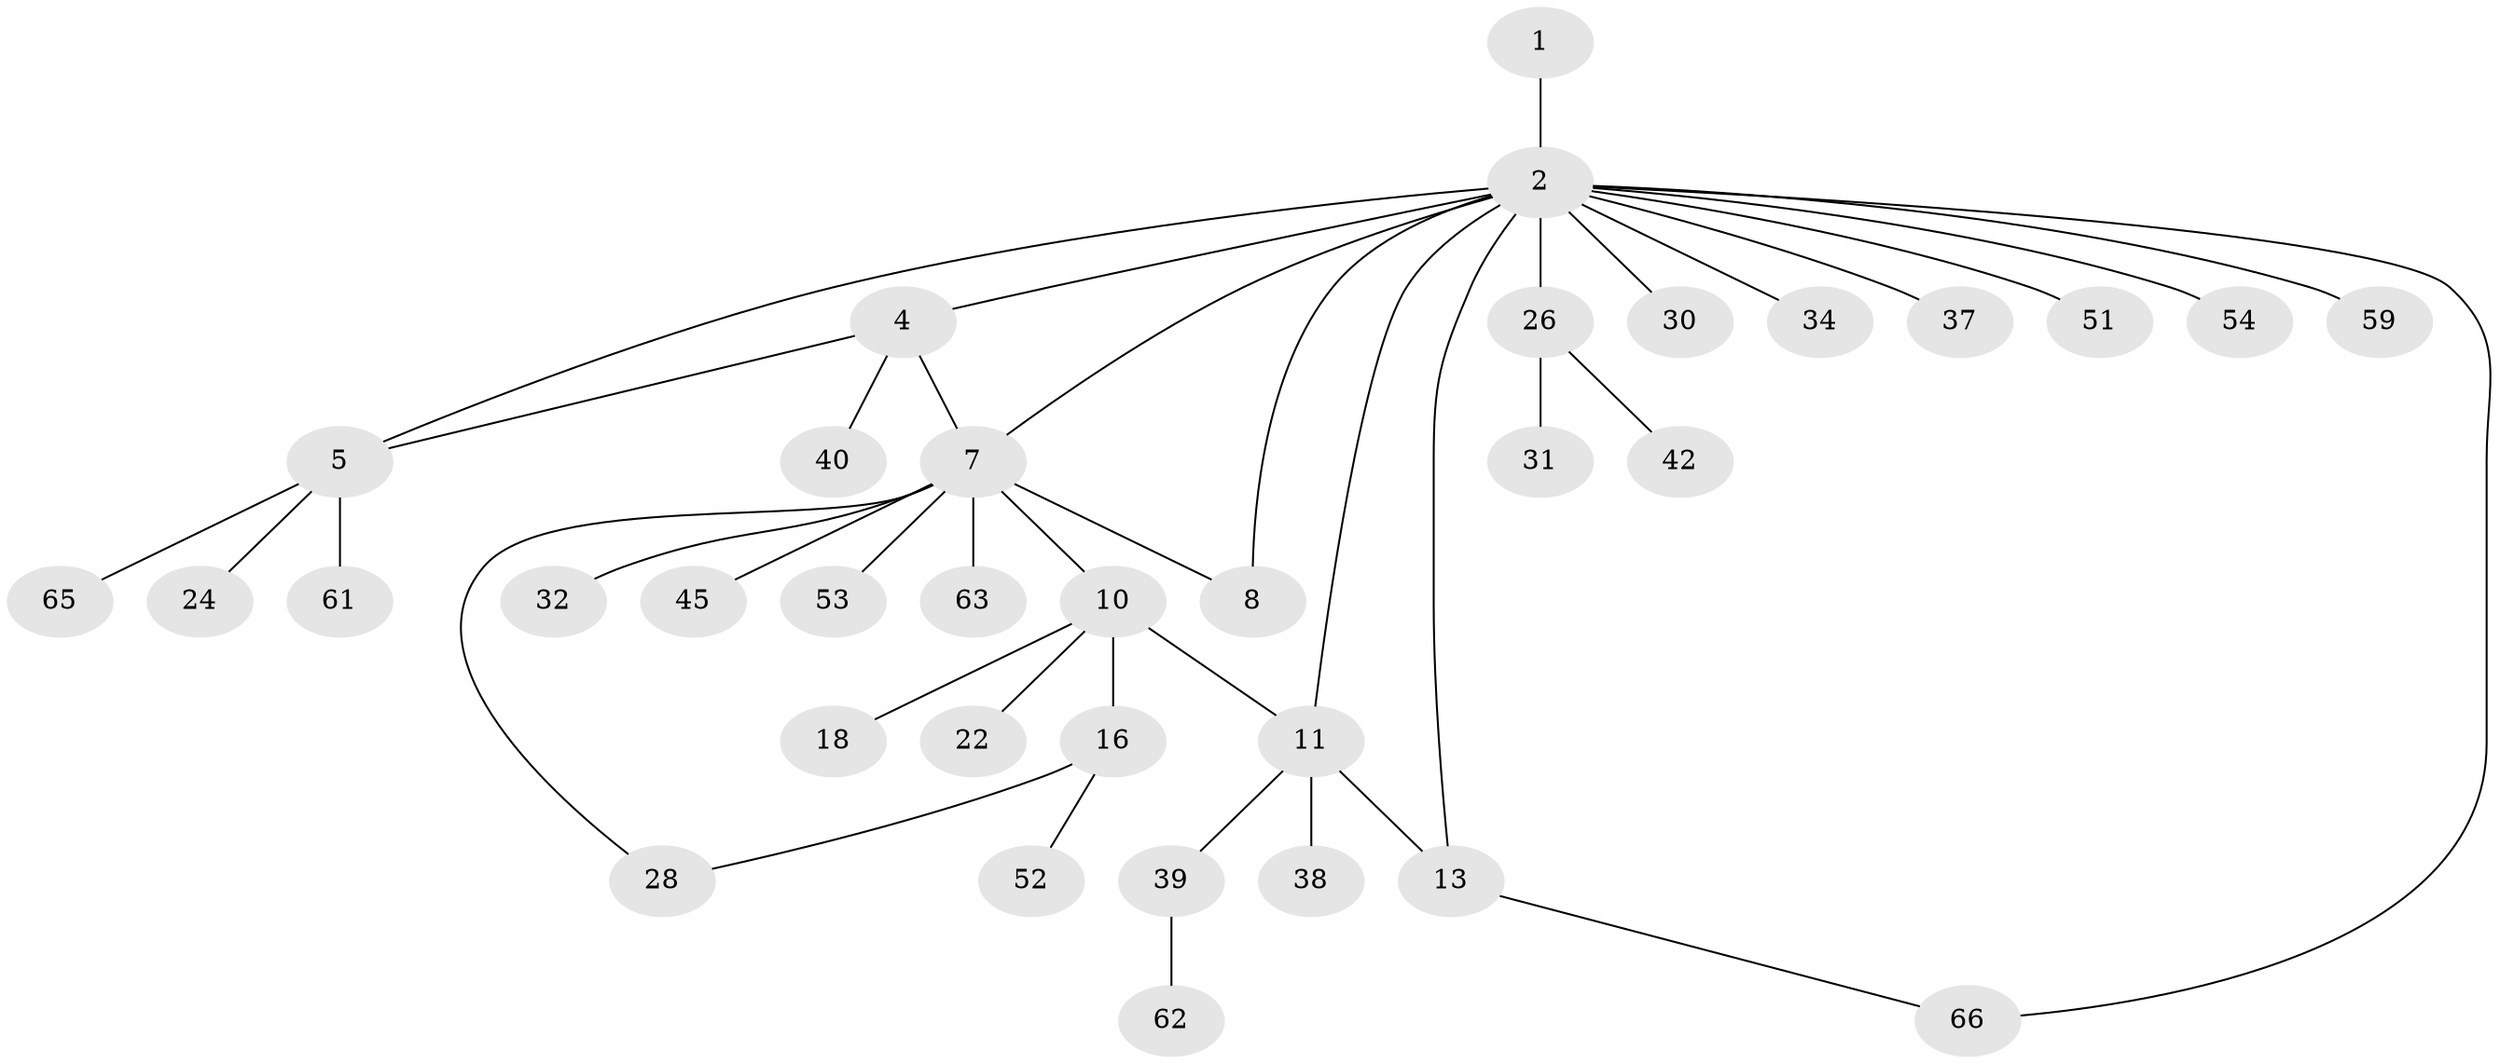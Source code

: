 // original degree distribution, {5: 0.07142857142857142, 9: 0.014285714285714285, 4: 0.07142857142857142, 7: 0.02857142857142857, 12: 0.014285714285714285, 3: 0.07142857142857142, 2: 0.17142857142857143, 6: 0.02857142857142857, 1: 0.5285714285714286}
// Generated by graph-tools (version 1.1) at 2025/19/03/04/25 18:19:36]
// undirected, 35 vertices, 41 edges
graph export_dot {
graph [start="1"]
  node [color=gray90,style=filled];
  1 [super="+35+55+64"];
  2 [super="+6+17+3+15+70+57"];
  4 [super="+23"];
  5;
  7 [super="+9+20+21+33"];
  8;
  10 [super="+12"];
  11 [super="+29"];
  13;
  16;
  18 [super="+19"];
  22 [super="+44"];
  24 [super="+46+27+41"];
  26 [super="+48+43"];
  28 [super="+36"];
  30;
  31;
  32;
  34;
  37;
  38;
  39 [super="+58"];
  40;
  42 [super="+47"];
  45;
  51;
  52 [super="+67"];
  53;
  54;
  59;
  61;
  62;
  63;
  65;
  66;
  1 -- 2 [weight=2];
  2 -- 7;
  2 -- 30 [weight=2];
  2 -- 34;
  2 -- 4;
  2 -- 5;
  2 -- 8;
  2 -- 11 [weight=2];
  2 -- 13 [weight=2];
  2 -- 26 [weight=2];
  2 -- 59;
  2 -- 51;
  2 -- 54;
  2 -- 66;
  2 -- 37;
  4 -- 5;
  4 -- 7;
  4 -- 40;
  5 -- 24;
  5 -- 61;
  5 -- 65;
  7 -- 8 [weight=2];
  7 -- 10;
  7 -- 45;
  7 -- 53;
  7 -- 63;
  7 -- 28;
  7 -- 32;
  10 -- 11 [weight=2];
  10 -- 18;
  10 -- 16;
  10 -- 22;
  11 -- 13;
  11 -- 39;
  11 -- 38;
  13 -- 66;
  16 -- 28;
  16 -- 52;
  26 -- 31;
  26 -- 42;
  39 -- 62;
}
